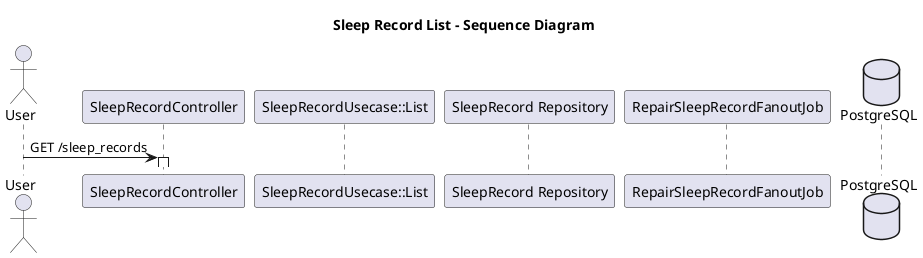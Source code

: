 @startuml SleepRecordList
title Sleep Record List - Sequence Diagram

' Define actors and components
actor User
participant "SleepRecordController" as Controller
participant "SleepRecordUsecase::List" as Usecase
participant "SleepRecord Repository" as SleepRecordRepository
participant "RepairSleepRecordFanoutJob" as Job
database "PostgreSQL" as DB

User -> Controller: GET /sleep_records
activate Controller

@enduml